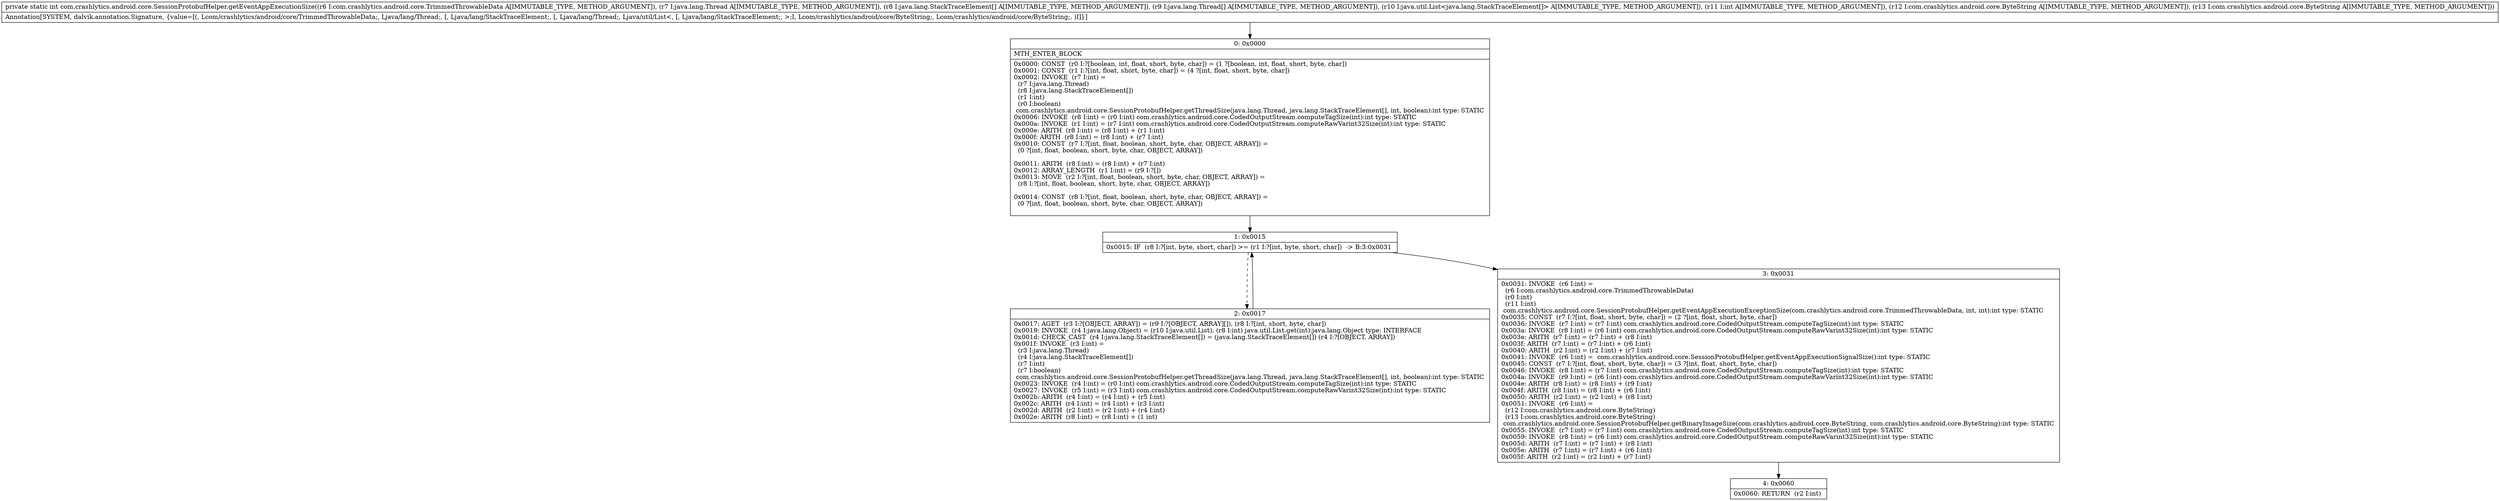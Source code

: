 digraph "CFG forcom.crashlytics.android.core.SessionProtobufHelper.getEventAppExecutionSize(Lcom\/crashlytics\/android\/core\/TrimmedThrowableData;Ljava\/lang\/Thread;[Ljava\/lang\/StackTraceElement;[Ljava\/lang\/Thread;Ljava\/util\/List;ILcom\/crashlytics\/android\/core\/ByteString;Lcom\/crashlytics\/android\/core\/ByteString;)I" {
Node_0 [shape=record,label="{0\:\ 0x0000|MTH_ENTER_BLOCK\l|0x0000: CONST  (r0 I:?[boolean, int, float, short, byte, char]) = (1 ?[boolean, int, float, short, byte, char]) \l0x0001: CONST  (r1 I:?[int, float, short, byte, char]) = (4 ?[int, float, short, byte, char]) \l0x0002: INVOKE  (r7 I:int) = \l  (r7 I:java.lang.Thread)\l  (r8 I:java.lang.StackTraceElement[])\l  (r1 I:int)\l  (r0 I:boolean)\l com.crashlytics.android.core.SessionProtobufHelper.getThreadSize(java.lang.Thread, java.lang.StackTraceElement[], int, boolean):int type: STATIC \l0x0006: INVOKE  (r8 I:int) = (r0 I:int) com.crashlytics.android.core.CodedOutputStream.computeTagSize(int):int type: STATIC \l0x000a: INVOKE  (r1 I:int) = (r7 I:int) com.crashlytics.android.core.CodedOutputStream.computeRawVarint32Size(int):int type: STATIC \l0x000e: ARITH  (r8 I:int) = (r8 I:int) + (r1 I:int) \l0x000f: ARITH  (r8 I:int) = (r8 I:int) + (r7 I:int) \l0x0010: CONST  (r7 I:?[int, float, boolean, short, byte, char, OBJECT, ARRAY]) = \l  (0 ?[int, float, boolean, short, byte, char, OBJECT, ARRAY])\l \l0x0011: ARITH  (r8 I:int) = (r8 I:int) + (r7 I:int) \l0x0012: ARRAY_LENGTH  (r1 I:int) = (r9 I:?[]) \l0x0013: MOVE  (r2 I:?[int, float, boolean, short, byte, char, OBJECT, ARRAY]) = \l  (r8 I:?[int, float, boolean, short, byte, char, OBJECT, ARRAY])\l \l0x0014: CONST  (r8 I:?[int, float, boolean, short, byte, char, OBJECT, ARRAY]) = \l  (0 ?[int, float, boolean, short, byte, char, OBJECT, ARRAY])\l \l}"];
Node_1 [shape=record,label="{1\:\ 0x0015|0x0015: IF  (r8 I:?[int, byte, short, char]) \>= (r1 I:?[int, byte, short, char])  \-\> B:3:0x0031 \l}"];
Node_2 [shape=record,label="{2\:\ 0x0017|0x0017: AGET  (r3 I:?[OBJECT, ARRAY]) = (r9 I:?[OBJECT, ARRAY][]), (r8 I:?[int, short, byte, char]) \l0x0019: INVOKE  (r4 I:java.lang.Object) = (r10 I:java.util.List), (r8 I:int) java.util.List.get(int):java.lang.Object type: INTERFACE \l0x001d: CHECK_CAST  (r4 I:java.lang.StackTraceElement[]) = (java.lang.StackTraceElement[]) (r4 I:?[OBJECT, ARRAY]) \l0x001f: INVOKE  (r3 I:int) = \l  (r3 I:java.lang.Thread)\l  (r4 I:java.lang.StackTraceElement[])\l  (r7 I:int)\l  (r7 I:boolean)\l com.crashlytics.android.core.SessionProtobufHelper.getThreadSize(java.lang.Thread, java.lang.StackTraceElement[], int, boolean):int type: STATIC \l0x0023: INVOKE  (r4 I:int) = (r0 I:int) com.crashlytics.android.core.CodedOutputStream.computeTagSize(int):int type: STATIC \l0x0027: INVOKE  (r5 I:int) = (r3 I:int) com.crashlytics.android.core.CodedOutputStream.computeRawVarint32Size(int):int type: STATIC \l0x002b: ARITH  (r4 I:int) = (r4 I:int) + (r5 I:int) \l0x002c: ARITH  (r4 I:int) = (r4 I:int) + (r3 I:int) \l0x002d: ARITH  (r2 I:int) = (r2 I:int) + (r4 I:int) \l0x002e: ARITH  (r8 I:int) = (r8 I:int) + (1 int) \l}"];
Node_3 [shape=record,label="{3\:\ 0x0031|0x0031: INVOKE  (r6 I:int) = \l  (r6 I:com.crashlytics.android.core.TrimmedThrowableData)\l  (r0 I:int)\l  (r11 I:int)\l com.crashlytics.android.core.SessionProtobufHelper.getEventAppExecutionExceptionSize(com.crashlytics.android.core.TrimmedThrowableData, int, int):int type: STATIC \l0x0035: CONST  (r7 I:?[int, float, short, byte, char]) = (2 ?[int, float, short, byte, char]) \l0x0036: INVOKE  (r7 I:int) = (r7 I:int) com.crashlytics.android.core.CodedOutputStream.computeTagSize(int):int type: STATIC \l0x003a: INVOKE  (r8 I:int) = (r6 I:int) com.crashlytics.android.core.CodedOutputStream.computeRawVarint32Size(int):int type: STATIC \l0x003e: ARITH  (r7 I:int) = (r7 I:int) + (r8 I:int) \l0x003f: ARITH  (r7 I:int) = (r7 I:int) + (r6 I:int) \l0x0040: ARITH  (r2 I:int) = (r2 I:int) + (r7 I:int) \l0x0041: INVOKE  (r6 I:int) =  com.crashlytics.android.core.SessionProtobufHelper.getEventAppExecutionSignalSize():int type: STATIC \l0x0045: CONST  (r7 I:?[int, float, short, byte, char]) = (3 ?[int, float, short, byte, char]) \l0x0046: INVOKE  (r8 I:int) = (r7 I:int) com.crashlytics.android.core.CodedOutputStream.computeTagSize(int):int type: STATIC \l0x004a: INVOKE  (r9 I:int) = (r6 I:int) com.crashlytics.android.core.CodedOutputStream.computeRawVarint32Size(int):int type: STATIC \l0x004e: ARITH  (r8 I:int) = (r8 I:int) + (r9 I:int) \l0x004f: ARITH  (r8 I:int) = (r8 I:int) + (r6 I:int) \l0x0050: ARITH  (r2 I:int) = (r2 I:int) + (r8 I:int) \l0x0051: INVOKE  (r6 I:int) = \l  (r12 I:com.crashlytics.android.core.ByteString)\l  (r13 I:com.crashlytics.android.core.ByteString)\l com.crashlytics.android.core.SessionProtobufHelper.getBinaryImageSize(com.crashlytics.android.core.ByteString, com.crashlytics.android.core.ByteString):int type: STATIC \l0x0055: INVOKE  (r7 I:int) = (r7 I:int) com.crashlytics.android.core.CodedOutputStream.computeTagSize(int):int type: STATIC \l0x0059: INVOKE  (r8 I:int) = (r6 I:int) com.crashlytics.android.core.CodedOutputStream.computeRawVarint32Size(int):int type: STATIC \l0x005d: ARITH  (r7 I:int) = (r7 I:int) + (r8 I:int) \l0x005e: ARITH  (r7 I:int) = (r7 I:int) + (r6 I:int) \l0x005f: ARITH  (r2 I:int) = (r2 I:int) + (r7 I:int) \l}"];
Node_4 [shape=record,label="{4\:\ 0x0060|0x0060: RETURN  (r2 I:int) \l}"];
MethodNode[shape=record,label="{private static int com.crashlytics.android.core.SessionProtobufHelper.getEventAppExecutionSize((r6 I:com.crashlytics.android.core.TrimmedThrowableData A[IMMUTABLE_TYPE, METHOD_ARGUMENT]), (r7 I:java.lang.Thread A[IMMUTABLE_TYPE, METHOD_ARGUMENT]), (r8 I:java.lang.StackTraceElement[] A[IMMUTABLE_TYPE, METHOD_ARGUMENT]), (r9 I:java.lang.Thread[] A[IMMUTABLE_TYPE, METHOD_ARGUMENT]), (r10 I:java.util.List\<java.lang.StackTraceElement[]\> A[IMMUTABLE_TYPE, METHOD_ARGUMENT]), (r11 I:int A[IMMUTABLE_TYPE, METHOD_ARGUMENT]), (r12 I:com.crashlytics.android.core.ByteString A[IMMUTABLE_TYPE, METHOD_ARGUMENT]), (r13 I:com.crashlytics.android.core.ByteString A[IMMUTABLE_TYPE, METHOD_ARGUMENT]))  | Annotation[SYSTEM, dalvik.annotation.Signature, \{value=[(, Lcom\/crashlytics\/android\/core\/TrimmedThrowableData;, Ljava\/lang\/Thread;, [, Ljava\/lang\/StackTraceElement;, [, Ljava\/lang\/Thread;, Ljava\/util\/List\<, [, Ljava\/lang\/StackTraceElement;, \>;I, Lcom\/crashlytics\/android\/core\/ByteString;, Lcom\/crashlytics\/android\/core\/ByteString;, )I]\}]\l}"];
MethodNode -> Node_0;
Node_0 -> Node_1;
Node_1 -> Node_2[style=dashed];
Node_1 -> Node_3;
Node_2 -> Node_1;
Node_3 -> Node_4;
}

